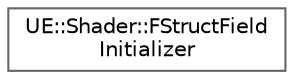digraph "Graphical Class Hierarchy"
{
 // INTERACTIVE_SVG=YES
 // LATEX_PDF_SIZE
  bgcolor="transparent";
  edge [fontname=Helvetica,fontsize=10,labelfontname=Helvetica,labelfontsize=10];
  node [fontname=Helvetica,fontsize=10,shape=box,height=0.2,width=0.4];
  rankdir="LR";
  Node0 [id="Node000000",label="UE::Shader::FStructField\lInitializer",height=0.2,width=0.4,color="grey40", fillcolor="white", style="filled",URL="$de/dc1/structUE_1_1Shader_1_1FStructFieldInitializer.html",tooltip=" "];
}
